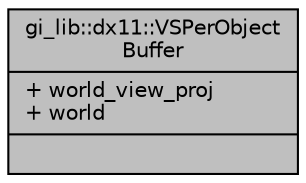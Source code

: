 digraph "gi_lib::dx11::VSPerObjectBuffer"
{
  edge [fontname="Helvetica",fontsize="10",labelfontname="Helvetica",labelfontsize="10"];
  node [fontname="Helvetica",fontsize="10",shape=record];
  Node1 [label="{gi_lib::dx11::VSPerObject\lBuffer\n|+ world_view_proj\l+ world\l|}",height=0.2,width=0.4,color="black", fillcolor="grey75", style="filled", fontcolor="black"];
}
